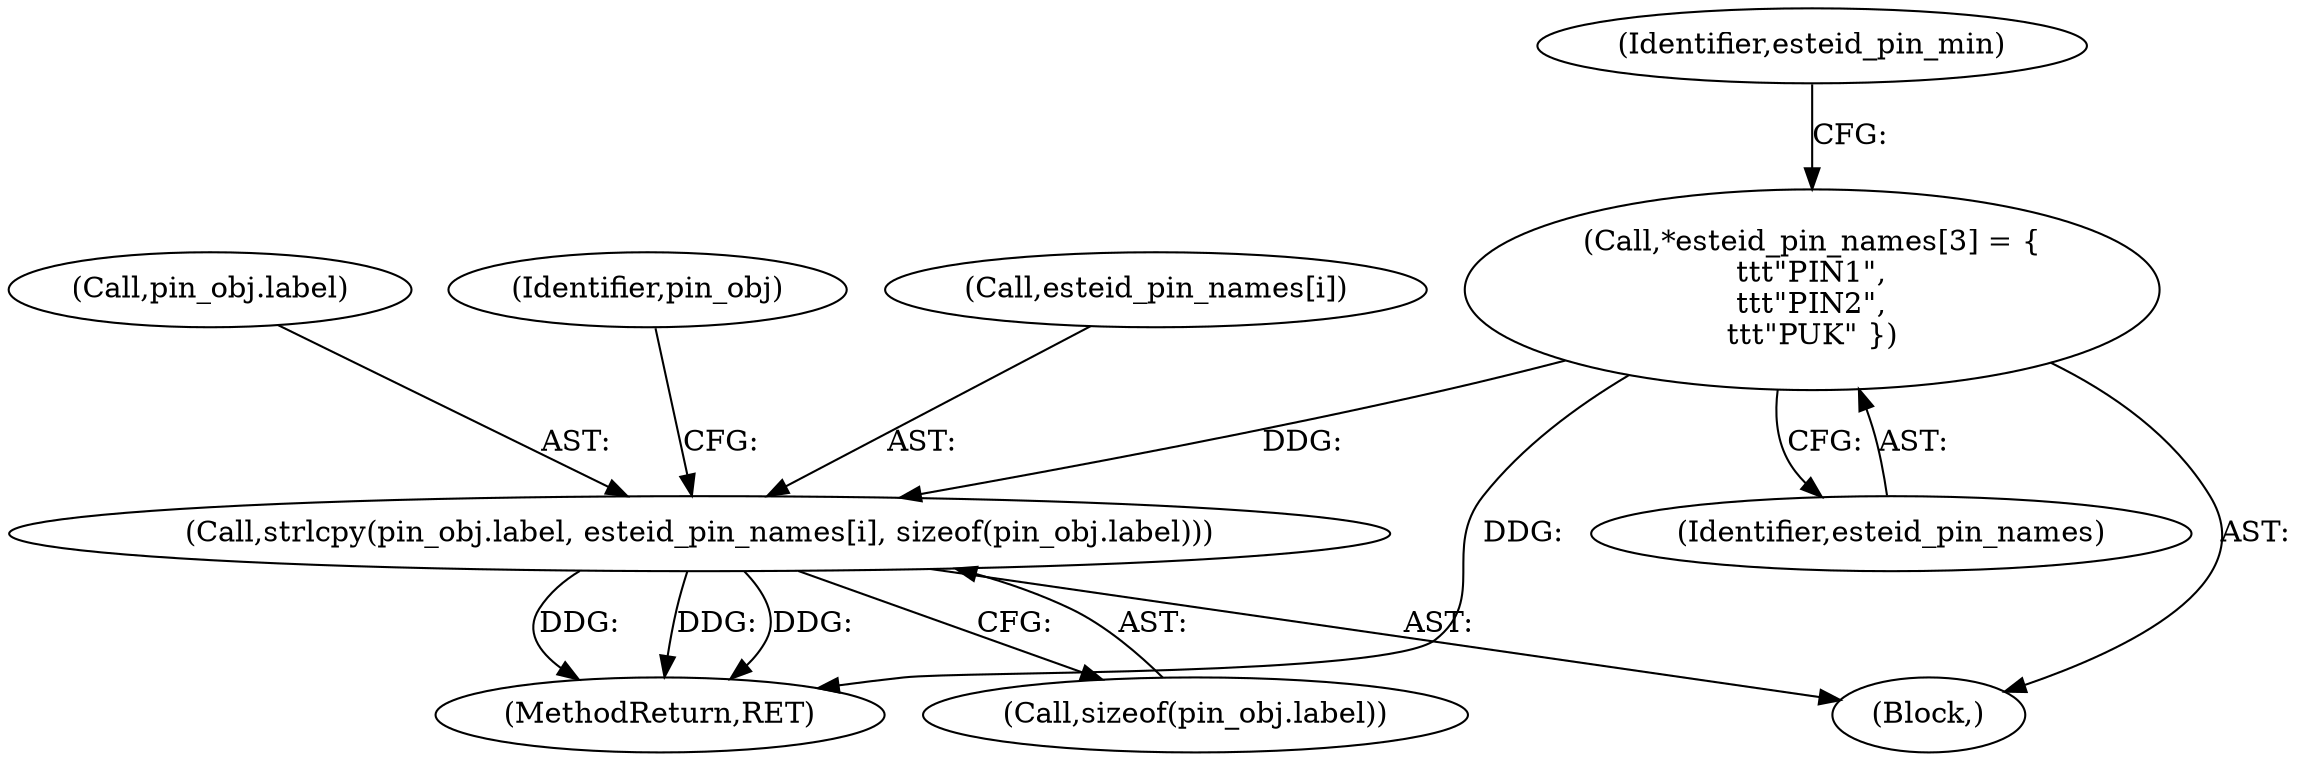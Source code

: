 digraph "0_OpenSC_360e95d45ac4123255a4c796db96337f332160ad#diff-d643a0fa169471dbf2912f4866dc49c5_4@array" {
"1000612" [label="(Call,strlcpy(pin_obj.label, esteid_pin_names[i], sizeof(pin_obj.label)))"];
"1000458" [label="(Call,*esteid_pin_names[3] = {\n\t\t\t\"PIN1\",\n\t\t\t\"PIN2\",\n\t\t\t\"PUK\" })"];
"1000462" [label="(Identifier,esteid_pin_min)"];
"1000612" [label="(Call,strlcpy(pin_obj.label, esteid_pin_names[i], sizeof(pin_obj.label)))"];
"1000613" [label="(Call,pin_obj.label)"];
"1000625" [label="(Identifier,pin_obj)"];
"1000459" [label="(Identifier,esteid_pin_names)"];
"1000616" [label="(Call,esteid_pin_names[i])"];
"1000834" [label="(MethodReturn,RET)"];
"1000619" [label="(Call,sizeof(pin_obj.label))"];
"1000458" [label="(Call,*esteid_pin_names[3] = {\n\t\t\t\"PIN1\",\n\t\t\t\"PIN2\",\n\t\t\t\"PUK\" })"];
"1000455" [label="(Block,)"];
"1000612" -> "1000455"  [label="AST: "];
"1000612" -> "1000619"  [label="CFG: "];
"1000613" -> "1000612"  [label="AST: "];
"1000616" -> "1000612"  [label="AST: "];
"1000619" -> "1000612"  [label="AST: "];
"1000625" -> "1000612"  [label="CFG: "];
"1000612" -> "1000834"  [label="DDG: "];
"1000612" -> "1000834"  [label="DDG: "];
"1000612" -> "1000834"  [label="DDG: "];
"1000458" -> "1000612"  [label="DDG: "];
"1000458" -> "1000455"  [label="AST: "];
"1000458" -> "1000459"  [label="CFG: "];
"1000459" -> "1000458"  [label="AST: "];
"1000462" -> "1000458"  [label="CFG: "];
"1000458" -> "1000834"  [label="DDG: "];
}
